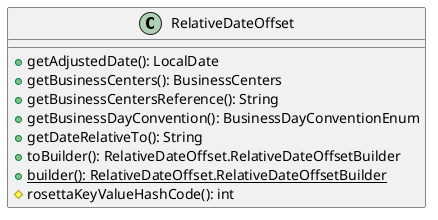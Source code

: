 @startuml

    class RelativeDateOffset [[RelativeDateOffset.html]] {
        +getAdjustedDate(): LocalDate
        +getBusinessCenters(): BusinessCenters
        +getBusinessCentersReference(): String
        +getBusinessDayConvention(): BusinessDayConventionEnum
        +getDateRelativeTo(): String
        +toBuilder(): RelativeDateOffset.RelativeDateOffsetBuilder
        {static} +builder(): RelativeDateOffset.RelativeDateOffsetBuilder
        #rosettaKeyValueHashCode(): int
    }

@enduml
